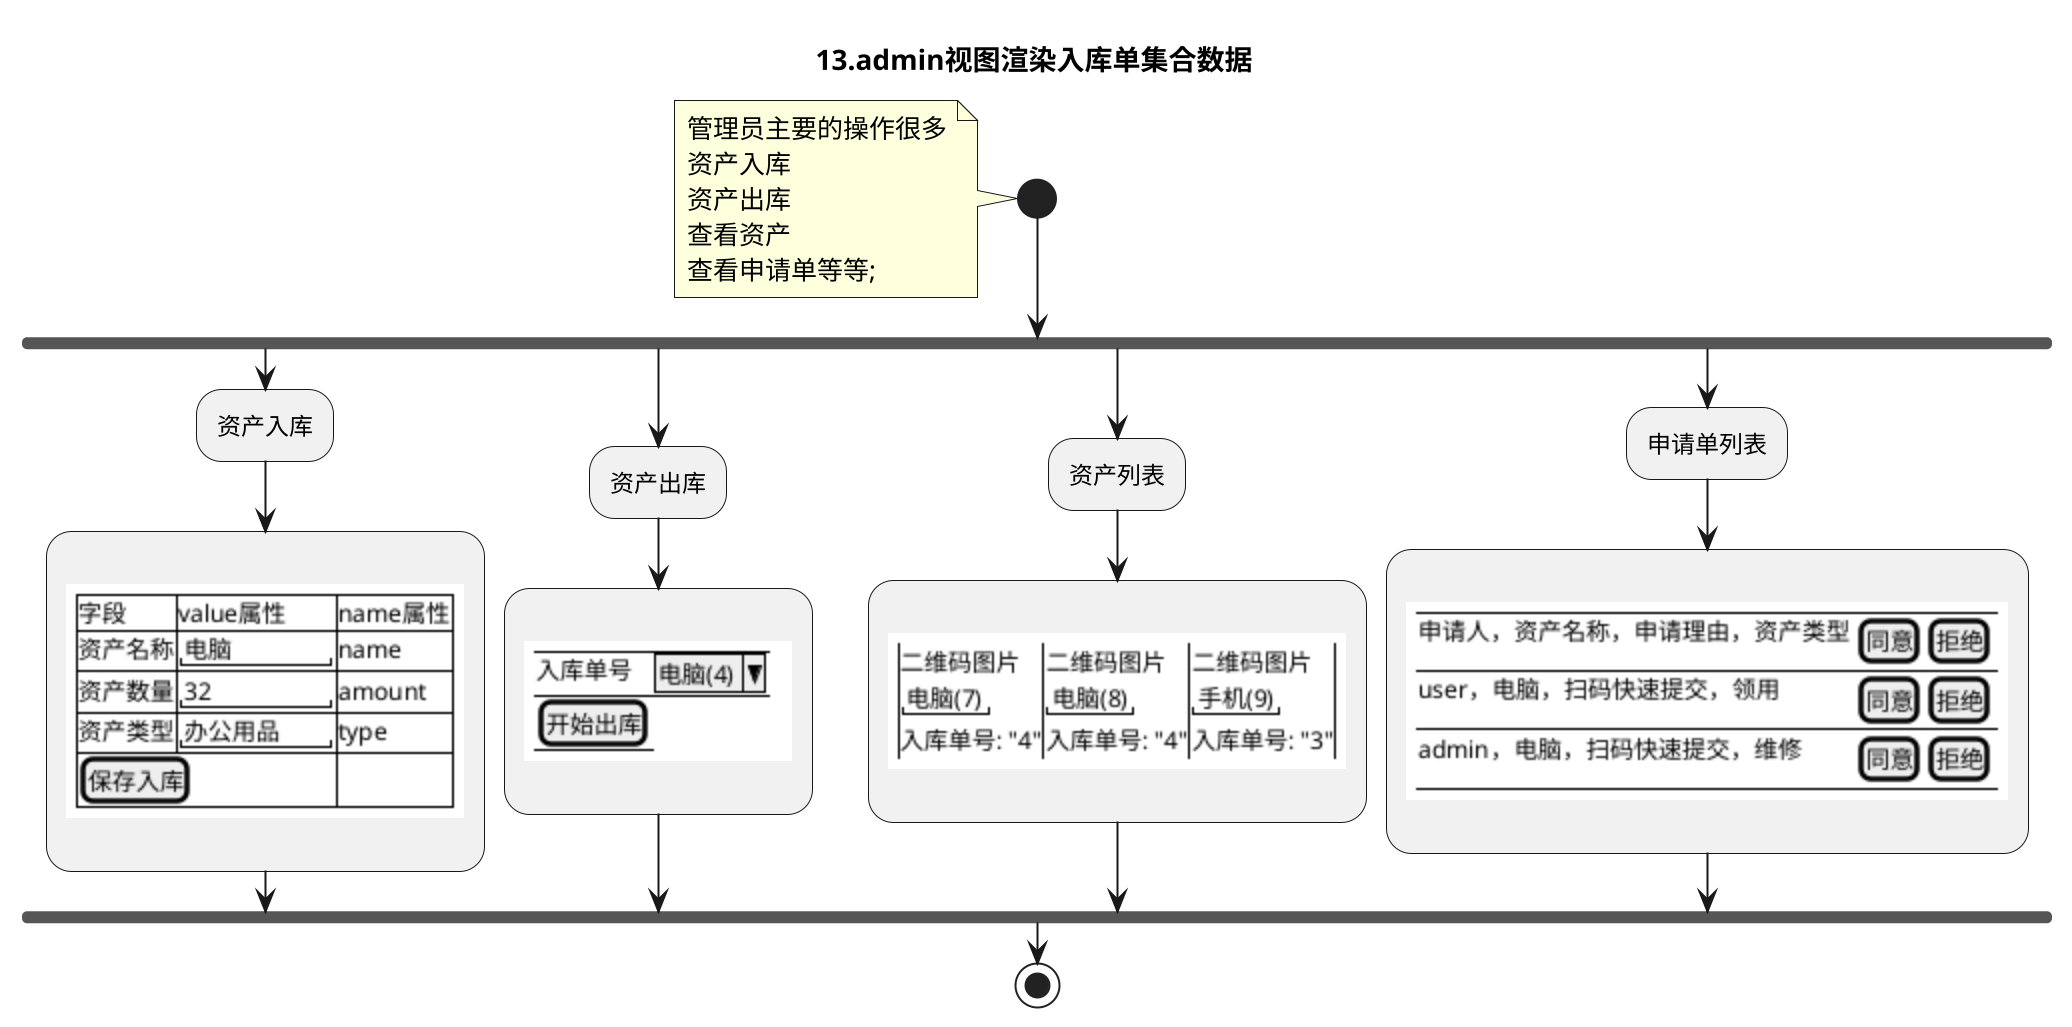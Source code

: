 @startuml
scale 2
title 13.admin视图渲染入库单集合数据

start
note left
管理员主要的操作很多
资产入库
资产出库
查看资产
查看申请单等等;
end note
fork
:资产入库;
:
{{
salt
{#
  字段| value属性|name属性
  资产名称 | "电脑       "|name
  资产数量| "32       "|amount
  资产类型|"办公用品     "|type
   [保存入库]|*
}
}}
;

fork again
:资产出库;

:
{{
salt
{-
    入库单号| ^电脑(4)^
    [开始出库]
}
}}
;

fork again
:资产列表;
:
{{
salt
{!
    二维码图片|二维码图片|二维码图片
    "电脑(7)"|"电脑(8)"|"手机(9)"
    入库单号: "4"|入库单号: "4"|入库单号: "3"
}
}}
;

fork again
:申请单列表;
:
{{
salt
{-
  申请人，资产名称，申请理由，资产类型    {[同意]|[拒绝]}
  user，电脑，扫码快速提交，领用    {[同意]|[拒绝]}
  admin，电脑，扫码快速提交，维修    {[同意]|[拒绝]}
}
}}
;
end fork

stop
@enduml